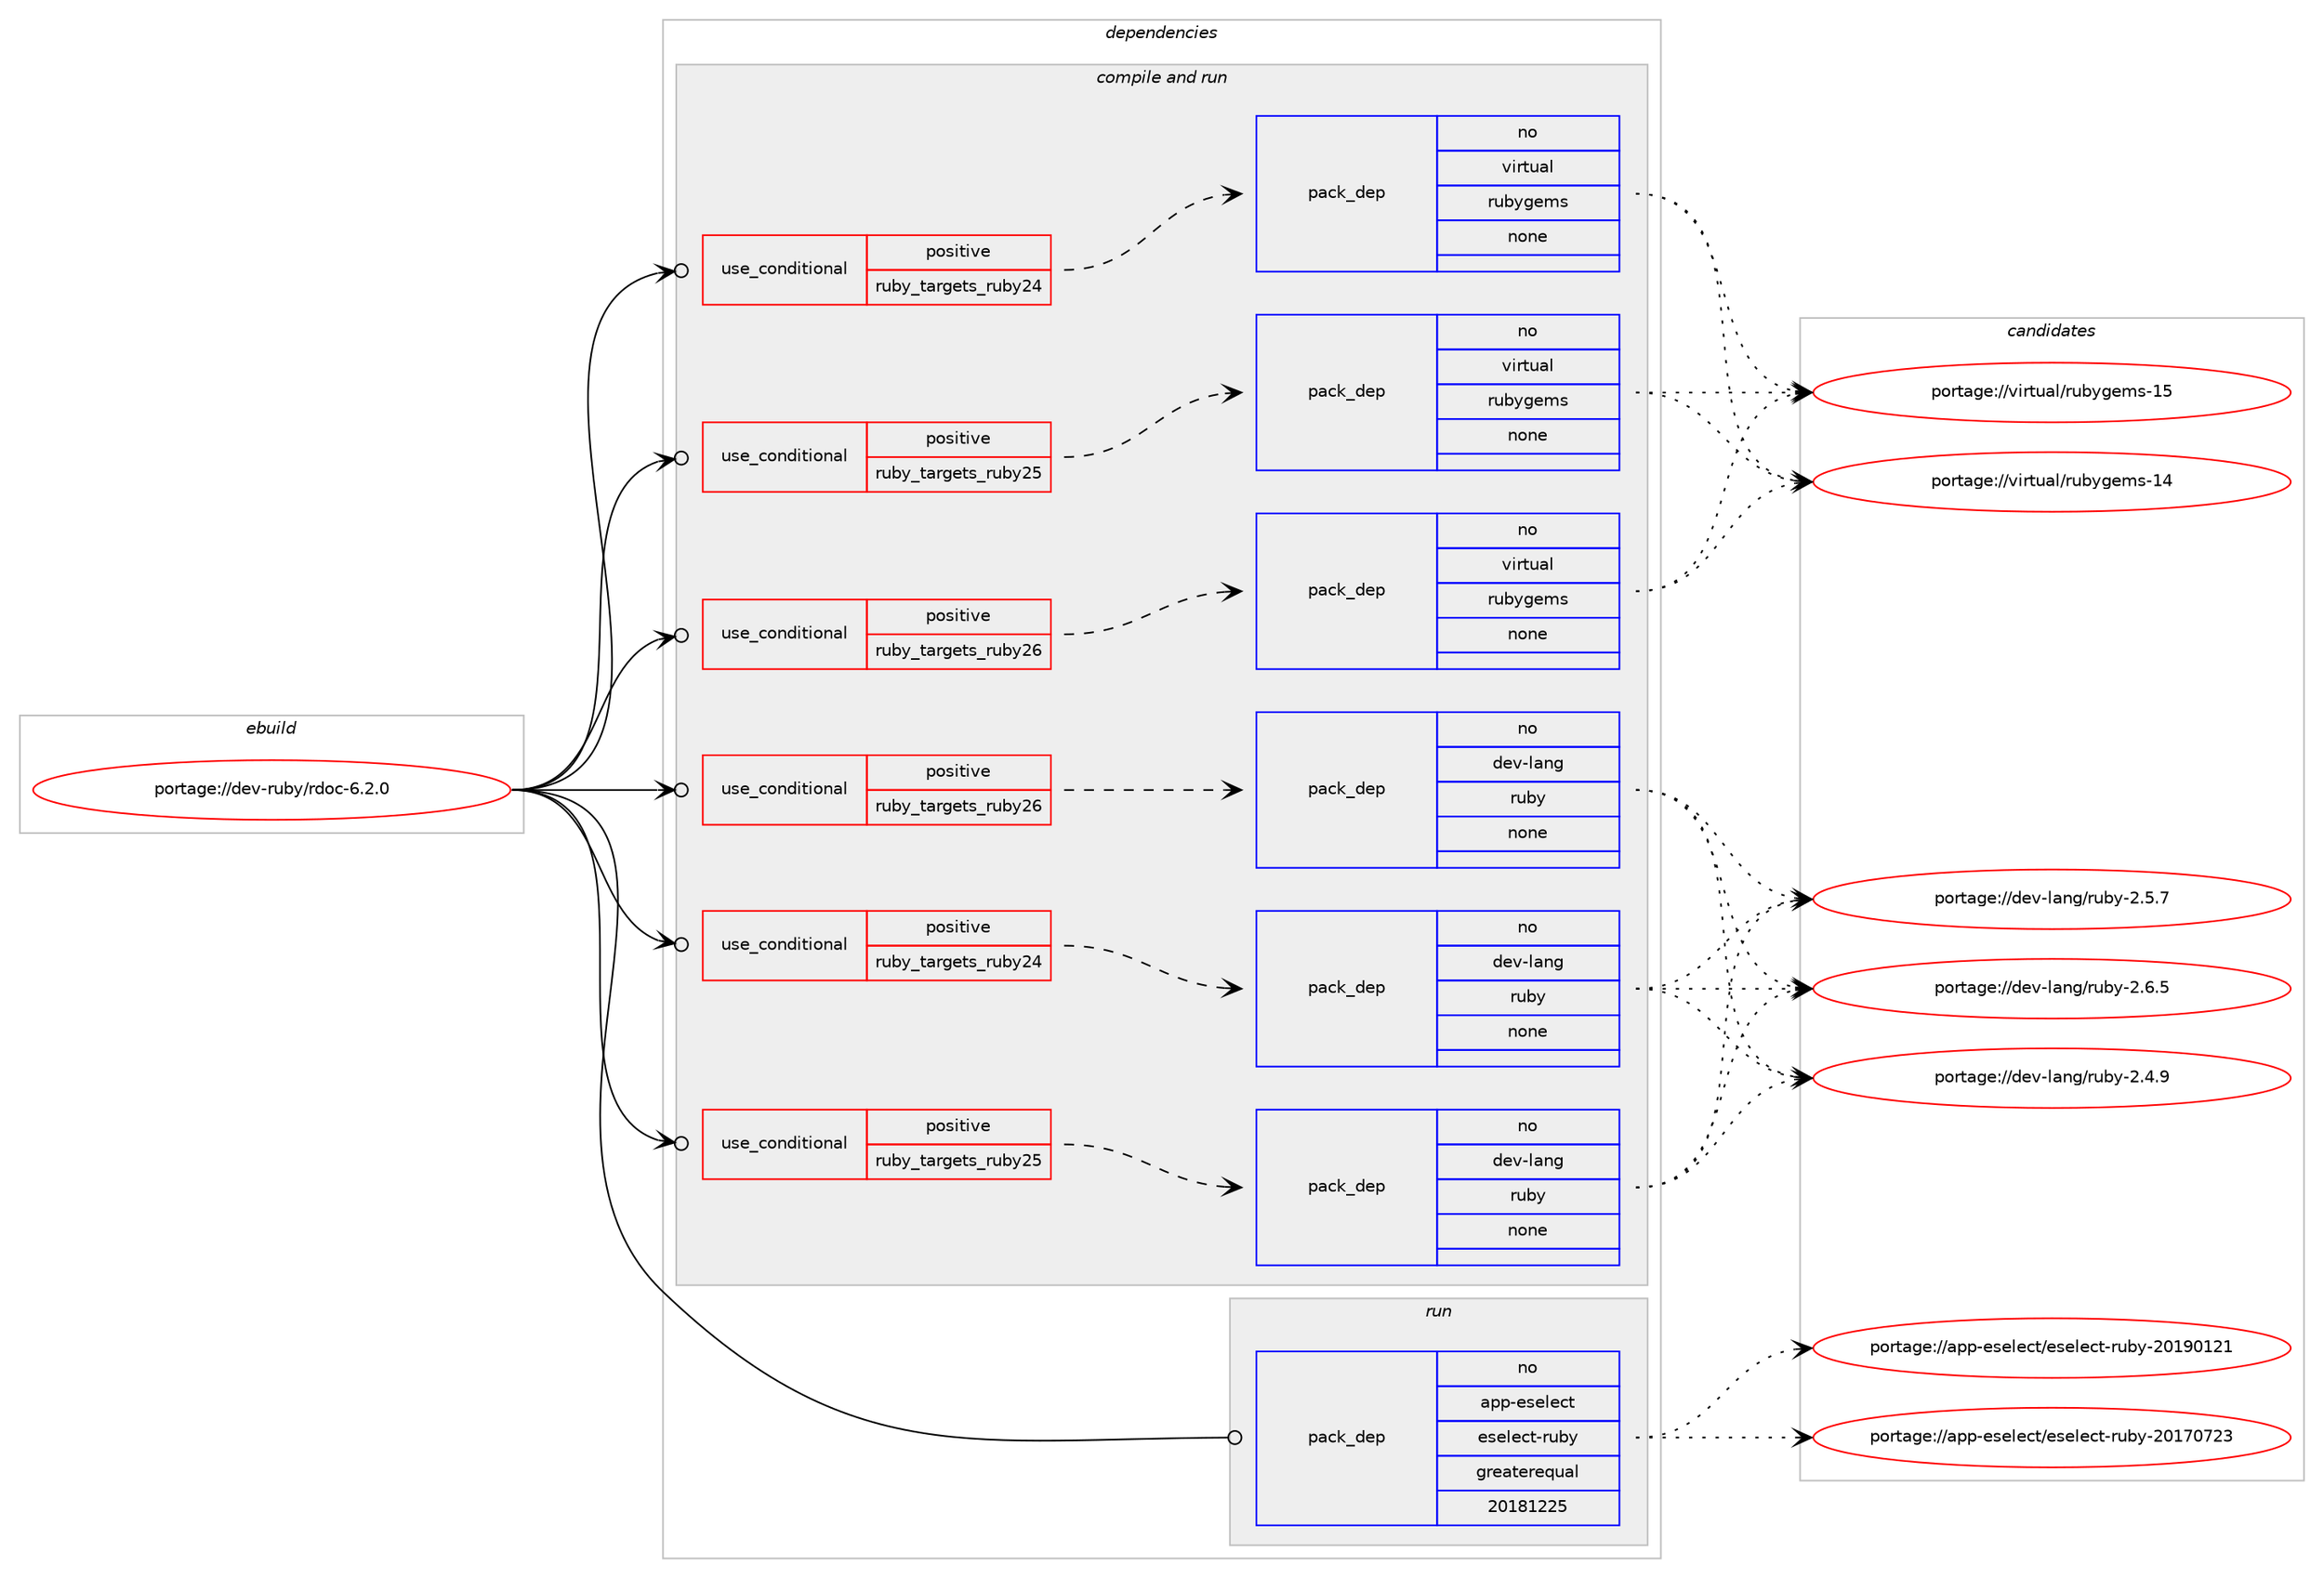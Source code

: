 digraph prolog {

# *************
# Graph options
# *************

newrank=true;
concentrate=true;
compound=true;
graph [rankdir=LR,fontname=Helvetica,fontsize=10,ranksep=1.5];#, ranksep=2.5, nodesep=0.2];
edge  [arrowhead=vee];
node  [fontname=Helvetica,fontsize=10];

# **********
# The ebuild
# **********

subgraph cluster_leftcol {
color=gray;
rank=same;
label=<<i>ebuild</i>>;
id [label="portage://dev-ruby/rdoc-6.2.0", color=red, width=4, href="../dev-ruby/rdoc-6.2.0.svg"];
}

# ****************
# The dependencies
# ****************

subgraph cluster_midcol {
color=gray;
label=<<i>dependencies</i>>;
subgraph cluster_compile {
fillcolor="#eeeeee";
style=filled;
label=<<i>compile</i>>;
}
subgraph cluster_compileandrun {
fillcolor="#eeeeee";
style=filled;
label=<<i>compile and run</i>>;
subgraph cond60969 {
dependency238107 [label=<<TABLE BORDER="0" CELLBORDER="1" CELLSPACING="0" CELLPADDING="4"><TR><TD ROWSPAN="3" CELLPADDING="10">use_conditional</TD></TR><TR><TD>positive</TD></TR><TR><TD>ruby_targets_ruby24</TD></TR></TABLE>>, shape=none, color=red];
subgraph pack173593 {
dependency238108 [label=<<TABLE BORDER="0" CELLBORDER="1" CELLSPACING="0" CELLPADDING="4" WIDTH="220"><TR><TD ROWSPAN="6" CELLPADDING="30">pack_dep</TD></TR><TR><TD WIDTH="110">no</TD></TR><TR><TD>dev-lang</TD></TR><TR><TD>ruby</TD></TR><TR><TD>none</TD></TR><TR><TD></TD></TR></TABLE>>, shape=none, color=blue];
}
dependency238107:e -> dependency238108:w [weight=20,style="dashed",arrowhead="vee"];
}
id:e -> dependency238107:w [weight=20,style="solid",arrowhead="odotvee"];
subgraph cond60970 {
dependency238109 [label=<<TABLE BORDER="0" CELLBORDER="1" CELLSPACING="0" CELLPADDING="4"><TR><TD ROWSPAN="3" CELLPADDING="10">use_conditional</TD></TR><TR><TD>positive</TD></TR><TR><TD>ruby_targets_ruby24</TD></TR></TABLE>>, shape=none, color=red];
subgraph pack173594 {
dependency238110 [label=<<TABLE BORDER="0" CELLBORDER="1" CELLSPACING="0" CELLPADDING="4" WIDTH="220"><TR><TD ROWSPAN="6" CELLPADDING="30">pack_dep</TD></TR><TR><TD WIDTH="110">no</TD></TR><TR><TD>virtual</TD></TR><TR><TD>rubygems</TD></TR><TR><TD>none</TD></TR><TR><TD></TD></TR></TABLE>>, shape=none, color=blue];
}
dependency238109:e -> dependency238110:w [weight=20,style="dashed",arrowhead="vee"];
}
id:e -> dependency238109:w [weight=20,style="solid",arrowhead="odotvee"];
subgraph cond60971 {
dependency238111 [label=<<TABLE BORDER="0" CELLBORDER="1" CELLSPACING="0" CELLPADDING="4"><TR><TD ROWSPAN="3" CELLPADDING="10">use_conditional</TD></TR><TR><TD>positive</TD></TR><TR><TD>ruby_targets_ruby25</TD></TR></TABLE>>, shape=none, color=red];
subgraph pack173595 {
dependency238112 [label=<<TABLE BORDER="0" CELLBORDER="1" CELLSPACING="0" CELLPADDING="4" WIDTH="220"><TR><TD ROWSPAN="6" CELLPADDING="30">pack_dep</TD></TR><TR><TD WIDTH="110">no</TD></TR><TR><TD>dev-lang</TD></TR><TR><TD>ruby</TD></TR><TR><TD>none</TD></TR><TR><TD></TD></TR></TABLE>>, shape=none, color=blue];
}
dependency238111:e -> dependency238112:w [weight=20,style="dashed",arrowhead="vee"];
}
id:e -> dependency238111:w [weight=20,style="solid",arrowhead="odotvee"];
subgraph cond60972 {
dependency238113 [label=<<TABLE BORDER="0" CELLBORDER="1" CELLSPACING="0" CELLPADDING="4"><TR><TD ROWSPAN="3" CELLPADDING="10">use_conditional</TD></TR><TR><TD>positive</TD></TR><TR><TD>ruby_targets_ruby25</TD></TR></TABLE>>, shape=none, color=red];
subgraph pack173596 {
dependency238114 [label=<<TABLE BORDER="0" CELLBORDER="1" CELLSPACING="0" CELLPADDING="4" WIDTH="220"><TR><TD ROWSPAN="6" CELLPADDING="30">pack_dep</TD></TR><TR><TD WIDTH="110">no</TD></TR><TR><TD>virtual</TD></TR><TR><TD>rubygems</TD></TR><TR><TD>none</TD></TR><TR><TD></TD></TR></TABLE>>, shape=none, color=blue];
}
dependency238113:e -> dependency238114:w [weight=20,style="dashed",arrowhead="vee"];
}
id:e -> dependency238113:w [weight=20,style="solid",arrowhead="odotvee"];
subgraph cond60973 {
dependency238115 [label=<<TABLE BORDER="0" CELLBORDER="1" CELLSPACING="0" CELLPADDING="4"><TR><TD ROWSPAN="3" CELLPADDING="10">use_conditional</TD></TR><TR><TD>positive</TD></TR><TR><TD>ruby_targets_ruby26</TD></TR></TABLE>>, shape=none, color=red];
subgraph pack173597 {
dependency238116 [label=<<TABLE BORDER="0" CELLBORDER="1" CELLSPACING="0" CELLPADDING="4" WIDTH="220"><TR><TD ROWSPAN="6" CELLPADDING="30">pack_dep</TD></TR><TR><TD WIDTH="110">no</TD></TR><TR><TD>dev-lang</TD></TR><TR><TD>ruby</TD></TR><TR><TD>none</TD></TR><TR><TD></TD></TR></TABLE>>, shape=none, color=blue];
}
dependency238115:e -> dependency238116:w [weight=20,style="dashed",arrowhead="vee"];
}
id:e -> dependency238115:w [weight=20,style="solid",arrowhead="odotvee"];
subgraph cond60974 {
dependency238117 [label=<<TABLE BORDER="0" CELLBORDER="1" CELLSPACING="0" CELLPADDING="4"><TR><TD ROWSPAN="3" CELLPADDING="10">use_conditional</TD></TR><TR><TD>positive</TD></TR><TR><TD>ruby_targets_ruby26</TD></TR></TABLE>>, shape=none, color=red];
subgraph pack173598 {
dependency238118 [label=<<TABLE BORDER="0" CELLBORDER="1" CELLSPACING="0" CELLPADDING="4" WIDTH="220"><TR><TD ROWSPAN="6" CELLPADDING="30">pack_dep</TD></TR><TR><TD WIDTH="110">no</TD></TR><TR><TD>virtual</TD></TR><TR><TD>rubygems</TD></TR><TR><TD>none</TD></TR><TR><TD></TD></TR></TABLE>>, shape=none, color=blue];
}
dependency238117:e -> dependency238118:w [weight=20,style="dashed",arrowhead="vee"];
}
id:e -> dependency238117:w [weight=20,style="solid",arrowhead="odotvee"];
}
subgraph cluster_run {
fillcolor="#eeeeee";
style=filled;
label=<<i>run</i>>;
subgraph pack173599 {
dependency238119 [label=<<TABLE BORDER="0" CELLBORDER="1" CELLSPACING="0" CELLPADDING="4" WIDTH="220"><TR><TD ROWSPAN="6" CELLPADDING="30">pack_dep</TD></TR><TR><TD WIDTH="110">no</TD></TR><TR><TD>app-eselect</TD></TR><TR><TD>eselect-ruby</TD></TR><TR><TD>greaterequal</TD></TR><TR><TD>20181225</TD></TR></TABLE>>, shape=none, color=blue];
}
id:e -> dependency238119:w [weight=20,style="solid",arrowhead="odot"];
}
}

# **************
# The candidates
# **************

subgraph cluster_choices {
rank=same;
color=gray;
label=<<i>candidates</i>>;

subgraph choice173593 {
color=black;
nodesep=1;
choiceportage10010111845108971101034711411798121455046524657 [label="portage://dev-lang/ruby-2.4.9", color=red, width=4,href="../dev-lang/ruby-2.4.9.svg"];
choiceportage10010111845108971101034711411798121455046534655 [label="portage://dev-lang/ruby-2.5.7", color=red, width=4,href="../dev-lang/ruby-2.5.7.svg"];
choiceportage10010111845108971101034711411798121455046544653 [label="portage://dev-lang/ruby-2.6.5", color=red, width=4,href="../dev-lang/ruby-2.6.5.svg"];
dependency238108:e -> choiceportage10010111845108971101034711411798121455046524657:w [style=dotted,weight="100"];
dependency238108:e -> choiceportage10010111845108971101034711411798121455046534655:w [style=dotted,weight="100"];
dependency238108:e -> choiceportage10010111845108971101034711411798121455046544653:w [style=dotted,weight="100"];
}
subgraph choice173594 {
color=black;
nodesep=1;
choiceportage118105114116117971084711411798121103101109115454952 [label="portage://virtual/rubygems-14", color=red, width=4,href="../virtual/rubygems-14.svg"];
choiceportage118105114116117971084711411798121103101109115454953 [label="portage://virtual/rubygems-15", color=red, width=4,href="../virtual/rubygems-15.svg"];
dependency238110:e -> choiceportage118105114116117971084711411798121103101109115454952:w [style=dotted,weight="100"];
dependency238110:e -> choiceportage118105114116117971084711411798121103101109115454953:w [style=dotted,weight="100"];
}
subgraph choice173595 {
color=black;
nodesep=1;
choiceportage10010111845108971101034711411798121455046524657 [label="portage://dev-lang/ruby-2.4.9", color=red, width=4,href="../dev-lang/ruby-2.4.9.svg"];
choiceportage10010111845108971101034711411798121455046534655 [label="portage://dev-lang/ruby-2.5.7", color=red, width=4,href="../dev-lang/ruby-2.5.7.svg"];
choiceportage10010111845108971101034711411798121455046544653 [label="portage://dev-lang/ruby-2.6.5", color=red, width=4,href="../dev-lang/ruby-2.6.5.svg"];
dependency238112:e -> choiceportage10010111845108971101034711411798121455046524657:w [style=dotted,weight="100"];
dependency238112:e -> choiceportage10010111845108971101034711411798121455046534655:w [style=dotted,weight="100"];
dependency238112:e -> choiceportage10010111845108971101034711411798121455046544653:w [style=dotted,weight="100"];
}
subgraph choice173596 {
color=black;
nodesep=1;
choiceportage118105114116117971084711411798121103101109115454952 [label="portage://virtual/rubygems-14", color=red, width=4,href="../virtual/rubygems-14.svg"];
choiceportage118105114116117971084711411798121103101109115454953 [label="portage://virtual/rubygems-15", color=red, width=4,href="../virtual/rubygems-15.svg"];
dependency238114:e -> choiceportage118105114116117971084711411798121103101109115454952:w [style=dotted,weight="100"];
dependency238114:e -> choiceportage118105114116117971084711411798121103101109115454953:w [style=dotted,weight="100"];
}
subgraph choice173597 {
color=black;
nodesep=1;
choiceportage10010111845108971101034711411798121455046524657 [label="portage://dev-lang/ruby-2.4.9", color=red, width=4,href="../dev-lang/ruby-2.4.9.svg"];
choiceportage10010111845108971101034711411798121455046534655 [label="portage://dev-lang/ruby-2.5.7", color=red, width=4,href="../dev-lang/ruby-2.5.7.svg"];
choiceportage10010111845108971101034711411798121455046544653 [label="portage://dev-lang/ruby-2.6.5", color=red, width=4,href="../dev-lang/ruby-2.6.5.svg"];
dependency238116:e -> choiceportage10010111845108971101034711411798121455046524657:w [style=dotted,weight="100"];
dependency238116:e -> choiceportage10010111845108971101034711411798121455046534655:w [style=dotted,weight="100"];
dependency238116:e -> choiceportage10010111845108971101034711411798121455046544653:w [style=dotted,weight="100"];
}
subgraph choice173598 {
color=black;
nodesep=1;
choiceportage118105114116117971084711411798121103101109115454952 [label="portage://virtual/rubygems-14", color=red, width=4,href="../virtual/rubygems-14.svg"];
choiceportage118105114116117971084711411798121103101109115454953 [label="portage://virtual/rubygems-15", color=red, width=4,href="../virtual/rubygems-15.svg"];
dependency238118:e -> choiceportage118105114116117971084711411798121103101109115454952:w [style=dotted,weight="100"];
dependency238118:e -> choiceportage118105114116117971084711411798121103101109115454953:w [style=dotted,weight="100"];
}
subgraph choice173599 {
color=black;
nodesep=1;
choiceportage97112112451011151011081019911647101115101108101991164511411798121455048495548555051 [label="portage://app-eselect/eselect-ruby-20170723", color=red, width=4,href="../app-eselect/eselect-ruby-20170723.svg"];
choiceportage97112112451011151011081019911647101115101108101991164511411798121455048495748495049 [label="portage://app-eselect/eselect-ruby-20190121", color=red, width=4,href="../app-eselect/eselect-ruby-20190121.svg"];
dependency238119:e -> choiceportage97112112451011151011081019911647101115101108101991164511411798121455048495548555051:w [style=dotted,weight="100"];
dependency238119:e -> choiceportage97112112451011151011081019911647101115101108101991164511411798121455048495748495049:w [style=dotted,weight="100"];
}
}

}
